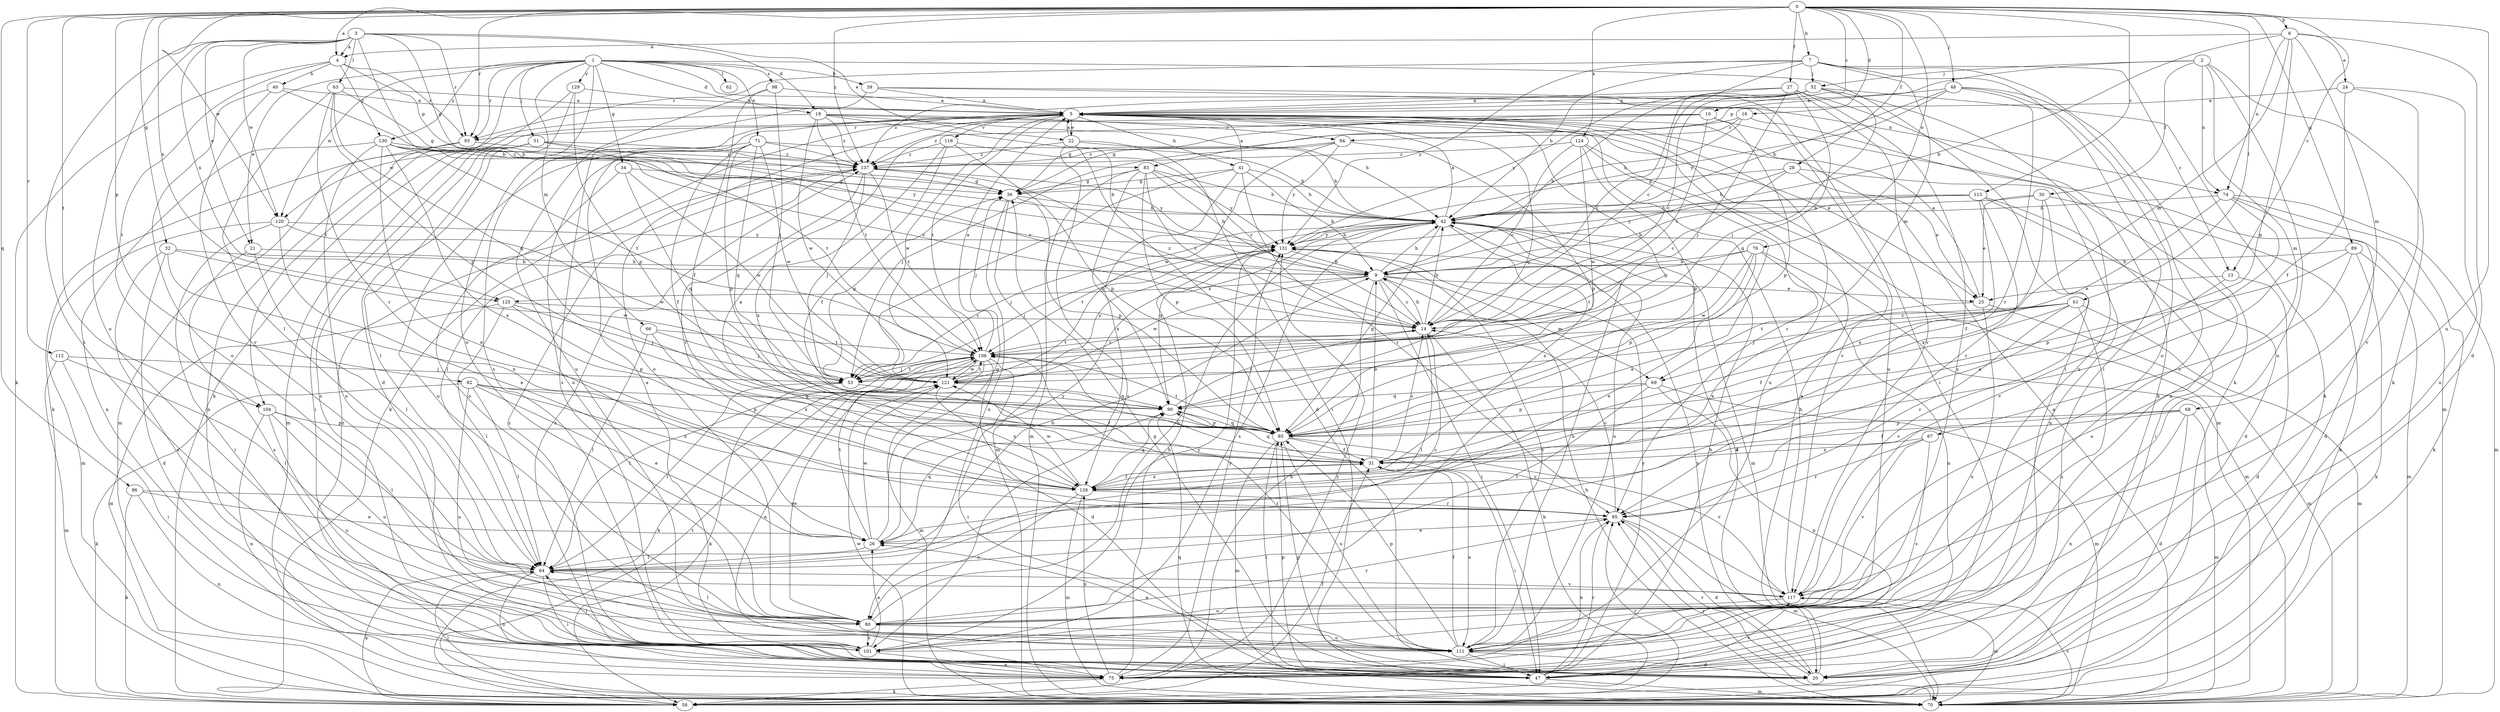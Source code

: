 strict digraph  {
0;
1;
2;
3;
4;
5;
6;
7;
9;
10;
13;
14;
16;
18;
20;
21;
22;
24;
25;
26;
27;
28;
30;
31;
32;
34;
36;
39;
40;
41;
42;
47;
48;
51;
52;
53;
58;
61;
62;
63;
64;
66;
67;
68;
69;
70;
71;
74;
75;
76;
80;
82;
83;
85;
86;
89;
90;
93;
94;
95;
98;
101;
104;
106;
111;
112;
115;
116;
117;
120;
121;
124;
125;
126;
129;
130;
131;
137;
0 -> 4  [label=a];
0 -> 6  [label=b];
0 -> 7  [label=b];
0 -> 10  [label=c];
0 -> 13  [label=c];
0 -> 16  [label=d];
0 -> 27  [label=f];
0 -> 28  [label=f];
0 -> 32  [label=g];
0 -> 48  [label=j];
0 -> 61  [label=l];
0 -> 76  [label=o];
0 -> 82  [label=p];
0 -> 86  [label=q];
0 -> 89  [label=q];
0 -> 93  [label=r];
0 -> 104  [label=t];
0 -> 111  [label=u];
0 -> 112  [label=v];
0 -> 115  [label=v];
0 -> 120  [label=w];
0 -> 124  [label=x];
0 -> 125  [label=x];
0 -> 137  [label=z];
1 -> 18  [label=d];
1 -> 21  [label=e];
1 -> 34  [label=g];
1 -> 39  [label=h];
1 -> 47  [label=i];
1 -> 51  [label=j];
1 -> 62  [label=l];
1 -> 66  [label=m];
1 -> 71  [label=n];
1 -> 74  [label=n];
1 -> 80  [label=o];
1 -> 93  [label=r];
1 -> 98  [label=s];
1 -> 104  [label=t];
1 -> 120  [label=w];
1 -> 129  [label=y];
1 -> 130  [label=y];
2 -> 30  [label=f];
2 -> 52  [label=j];
2 -> 58  [label=k];
2 -> 67  [label=m];
2 -> 74  [label=n];
2 -> 83  [label=p];
2 -> 111  [label=u];
3 -> 4  [label=a];
3 -> 9  [label=b];
3 -> 18  [label=d];
3 -> 21  [label=e];
3 -> 22  [label=e];
3 -> 36  [label=g];
3 -> 63  [label=l];
3 -> 80  [label=o];
3 -> 93  [label=r];
3 -> 101  [label=s];
3 -> 120  [label=w];
3 -> 125  [label=x];
4 -> 40  [label=h];
4 -> 58  [label=k];
4 -> 83  [label=p];
4 -> 93  [label=r];
4 -> 104  [label=t];
4 -> 130  [label=y];
5 -> 22  [label=e];
5 -> 41  [label=h];
5 -> 58  [label=k];
5 -> 80  [label=o];
5 -> 85  [label=p];
5 -> 90  [label=q];
5 -> 101  [label=s];
5 -> 106  [label=t];
5 -> 111  [label=u];
5 -> 116  [label=v];
5 -> 117  [label=v];
5 -> 120  [label=w];
5 -> 121  [label=w];
6 -> 4  [label=a];
6 -> 9  [label=b];
6 -> 20  [label=d];
6 -> 24  [label=e];
6 -> 68  [label=m];
6 -> 69  [label=m];
6 -> 74  [label=n];
6 -> 85  [label=p];
7 -> 13  [label=c];
7 -> 14  [label=c];
7 -> 42  [label=h];
7 -> 47  [label=i];
7 -> 52  [label=j];
7 -> 58  [label=k];
7 -> 69  [label=m];
7 -> 93  [label=r];
7 -> 131  [label=y];
9 -> 14  [label=c];
9 -> 25  [label=e];
9 -> 42  [label=h];
9 -> 47  [label=i];
9 -> 69  [label=m];
9 -> 75  [label=n];
9 -> 121  [label=w];
9 -> 125  [label=x];
10 -> 14  [label=c];
10 -> 36  [label=g];
10 -> 70  [label=m];
10 -> 85  [label=p];
10 -> 93  [label=r];
10 -> 137  [label=z];
13 -> 20  [label=d];
13 -> 25  [label=e];
13 -> 117  [label=v];
14 -> 9  [label=b];
14 -> 42  [label=h];
14 -> 58  [label=k];
14 -> 64  [label=l];
14 -> 106  [label=t];
14 -> 137  [label=z];
16 -> 36  [label=g];
16 -> 42  [label=h];
16 -> 75  [label=n];
16 -> 94  [label=r];
18 -> 9  [label=b];
18 -> 25  [label=e];
18 -> 42  [label=h];
18 -> 58  [label=k];
18 -> 94  [label=r];
18 -> 106  [label=t];
18 -> 121  [label=w];
18 -> 137  [label=z];
20 -> 5  [label=a];
20 -> 36  [label=g];
20 -> 85  [label=p];
20 -> 95  [label=r];
20 -> 131  [label=y];
20 -> 137  [label=z];
21 -> 9  [label=b];
21 -> 64  [label=l];
21 -> 101  [label=s];
22 -> 5  [label=a];
22 -> 20  [label=d];
22 -> 42  [label=h];
22 -> 47  [label=i];
22 -> 101  [label=s];
22 -> 137  [label=z];
24 -> 5  [label=a];
24 -> 31  [label=f];
24 -> 75  [label=n];
24 -> 117  [label=v];
25 -> 5  [label=a];
25 -> 70  [label=m];
25 -> 111  [label=u];
25 -> 126  [label=x];
26 -> 36  [label=g];
26 -> 64  [label=l];
26 -> 90  [label=q];
26 -> 106  [label=t];
26 -> 121  [label=w];
26 -> 131  [label=y];
27 -> 5  [label=a];
27 -> 14  [label=c];
27 -> 53  [label=j];
27 -> 58  [label=k];
27 -> 90  [label=q];
27 -> 101  [label=s];
27 -> 117  [label=v];
28 -> 14  [label=c];
28 -> 25  [label=e];
28 -> 36  [label=g];
28 -> 42  [label=h];
28 -> 75  [label=n];
30 -> 25  [label=e];
30 -> 26  [label=e];
30 -> 42  [label=h];
30 -> 58  [label=k];
30 -> 126  [label=x];
31 -> 9  [label=b];
31 -> 14  [label=c];
31 -> 47  [label=i];
31 -> 90  [label=q];
31 -> 111  [label=u];
31 -> 126  [label=x];
32 -> 9  [label=b];
32 -> 20  [label=d];
32 -> 101  [label=s];
32 -> 121  [label=w];
32 -> 126  [label=x];
34 -> 36  [label=g];
34 -> 80  [label=o];
34 -> 90  [label=q];
34 -> 121  [label=w];
36 -> 42  [label=h];
36 -> 70  [label=m];
36 -> 80  [label=o];
36 -> 85  [label=p];
39 -> 5  [label=a];
39 -> 47  [label=i];
39 -> 101  [label=s];
39 -> 111  [label=u];
40 -> 5  [label=a];
40 -> 42  [label=h];
40 -> 80  [label=o];
40 -> 117  [label=v];
41 -> 5  [label=a];
41 -> 9  [label=b];
41 -> 36  [label=g];
41 -> 42  [label=h];
41 -> 53  [label=j];
41 -> 95  [label=r];
41 -> 126  [label=x];
42 -> 5  [label=a];
42 -> 20  [label=d];
42 -> 53  [label=j];
42 -> 70  [label=m];
42 -> 85  [label=p];
42 -> 90  [label=q];
42 -> 101  [label=s];
42 -> 111  [label=u];
42 -> 126  [label=x];
42 -> 131  [label=y];
47 -> 42  [label=h];
47 -> 70  [label=m];
47 -> 85  [label=p];
47 -> 95  [label=r];
47 -> 117  [label=v];
47 -> 131  [label=y];
47 -> 137  [label=z];
48 -> 5  [label=a];
48 -> 42  [label=h];
48 -> 80  [label=o];
48 -> 95  [label=r];
48 -> 101  [label=s];
48 -> 131  [label=y];
51 -> 14  [label=c];
51 -> 47  [label=i];
51 -> 64  [label=l];
51 -> 70  [label=m];
51 -> 101  [label=s];
51 -> 106  [label=t];
51 -> 137  [label=z];
52 -> 5  [label=a];
52 -> 9  [label=b];
52 -> 14  [label=c];
52 -> 53  [label=j];
52 -> 58  [label=k];
52 -> 111  [label=u];
52 -> 131  [label=y];
52 -> 137  [label=z];
53 -> 31  [label=f];
53 -> 36  [label=g];
53 -> 58  [label=k];
53 -> 64  [label=l];
53 -> 106  [label=t];
58 -> 31  [label=f];
58 -> 95  [label=r];
58 -> 106  [label=t];
58 -> 131  [label=y];
61 -> 14  [label=c];
61 -> 31  [label=f];
61 -> 53  [label=j];
61 -> 70  [label=m];
61 -> 95  [label=r];
61 -> 106  [label=t];
61 -> 111  [label=u];
63 -> 5  [label=a];
63 -> 36  [label=g];
63 -> 64  [label=l];
63 -> 85  [label=p];
63 -> 90  [label=q];
63 -> 95  [label=r];
64 -> 9  [label=b];
64 -> 14  [label=c];
64 -> 47  [label=i];
64 -> 58  [label=k];
64 -> 75  [label=n];
64 -> 117  [label=v];
66 -> 53  [label=j];
66 -> 64  [label=l];
66 -> 106  [label=t];
66 -> 126  [label=x];
67 -> 31  [label=f];
67 -> 95  [label=r];
67 -> 101  [label=s];
67 -> 117  [label=v];
68 -> 20  [label=d];
68 -> 31  [label=f];
68 -> 70  [label=m];
68 -> 75  [label=n];
68 -> 85  [label=p];
68 -> 126  [label=x];
69 -> 64  [label=l];
69 -> 70  [label=m];
69 -> 75  [label=n];
69 -> 85  [label=p];
69 -> 90  [label=q];
70 -> 5  [label=a];
70 -> 9  [label=b];
70 -> 64  [label=l];
70 -> 90  [label=q];
70 -> 95  [label=r];
70 -> 117  [label=v];
70 -> 121  [label=w];
71 -> 31  [label=f];
71 -> 42  [label=h];
71 -> 80  [label=o];
71 -> 85  [label=p];
71 -> 90  [label=q];
71 -> 111  [label=u];
71 -> 121  [label=w];
71 -> 137  [label=z];
74 -> 20  [label=d];
74 -> 31  [label=f];
74 -> 42  [label=h];
74 -> 58  [label=k];
74 -> 70  [label=m];
74 -> 117  [label=v];
75 -> 42  [label=h];
75 -> 58  [label=k];
75 -> 126  [label=x];
75 -> 131  [label=y];
75 -> 137  [label=z];
76 -> 9  [label=b];
76 -> 26  [label=e];
76 -> 70  [label=m];
76 -> 75  [label=n];
76 -> 85  [label=p];
76 -> 106  [label=t];
76 -> 121  [label=w];
80 -> 5  [label=a];
80 -> 42  [label=h];
80 -> 64  [label=l];
80 -> 95  [label=r];
80 -> 101  [label=s];
80 -> 111  [label=u];
80 -> 121  [label=w];
82 -> 26  [label=e];
82 -> 58  [label=k];
82 -> 64  [label=l];
82 -> 85  [label=p];
82 -> 90  [label=q];
82 -> 111  [label=u];
82 -> 126  [label=x];
83 -> 9  [label=b];
83 -> 14  [label=c];
83 -> 36  [label=g];
83 -> 42  [label=h];
83 -> 70  [label=m];
83 -> 85  [label=p];
83 -> 90  [label=q];
83 -> 131  [label=y];
85 -> 31  [label=f];
85 -> 47  [label=i];
85 -> 70  [label=m];
85 -> 90  [label=q];
85 -> 106  [label=t];
85 -> 111  [label=u];
85 -> 117  [label=v];
86 -> 26  [label=e];
86 -> 58  [label=k];
86 -> 75  [label=n];
86 -> 95  [label=r];
89 -> 9  [label=b];
89 -> 58  [label=k];
89 -> 70  [label=m];
89 -> 80  [label=o];
89 -> 85  [label=p];
90 -> 14  [label=c];
90 -> 85  [label=p];
93 -> 70  [label=m];
93 -> 75  [label=n];
93 -> 137  [label=z];
94 -> 53  [label=j];
94 -> 85  [label=p];
94 -> 121  [label=w];
94 -> 131  [label=y];
94 -> 137  [label=z];
95 -> 14  [label=c];
95 -> 20  [label=d];
95 -> 26  [label=e];
95 -> 70  [label=m];
95 -> 75  [label=n];
98 -> 5  [label=a];
98 -> 31  [label=f];
98 -> 53  [label=j];
98 -> 111  [label=u];
101 -> 5  [label=a];
101 -> 26  [label=e];
101 -> 64  [label=l];
101 -> 75  [label=n];
101 -> 131  [label=y];
104 -> 64  [label=l];
104 -> 75  [label=n];
104 -> 80  [label=o];
104 -> 85  [label=p];
104 -> 111  [label=u];
106 -> 5  [label=a];
106 -> 14  [label=c];
106 -> 20  [label=d];
106 -> 47  [label=i];
106 -> 53  [label=j];
106 -> 58  [label=k];
106 -> 64  [label=l];
106 -> 70  [label=m];
106 -> 75  [label=n];
106 -> 117  [label=v];
106 -> 121  [label=w];
111 -> 20  [label=d];
111 -> 26  [label=e];
111 -> 31  [label=f];
111 -> 42  [label=h];
111 -> 47  [label=i];
111 -> 85  [label=p];
111 -> 106  [label=t];
111 -> 131  [label=y];
112 -> 47  [label=i];
112 -> 53  [label=j];
112 -> 64  [label=l];
112 -> 70  [label=m];
115 -> 9  [label=b];
115 -> 20  [label=d];
115 -> 42  [label=h];
115 -> 47  [label=i];
115 -> 95  [label=r];
115 -> 126  [label=x];
115 -> 131  [label=y];
116 -> 14  [label=c];
116 -> 31  [label=f];
116 -> 85  [label=p];
116 -> 126  [label=x];
116 -> 137  [label=z];
117 -> 42  [label=h];
117 -> 70  [label=m];
117 -> 80  [label=o];
120 -> 26  [label=e];
120 -> 47  [label=i];
120 -> 70  [label=m];
120 -> 121  [label=w];
120 -> 131  [label=y];
121 -> 90  [label=q];
121 -> 106  [label=t];
121 -> 126  [label=x];
121 -> 131  [label=y];
124 -> 14  [label=c];
124 -> 70  [label=m];
124 -> 85  [label=p];
124 -> 95  [label=r];
124 -> 121  [label=w];
124 -> 137  [label=z];
125 -> 14  [label=c];
125 -> 53  [label=j];
125 -> 64  [label=l];
125 -> 70  [label=m];
125 -> 85  [label=p];
126 -> 5  [label=a];
126 -> 31  [label=f];
126 -> 70  [label=m];
126 -> 80  [label=o];
126 -> 90  [label=q];
126 -> 95  [label=r];
126 -> 121  [label=w];
129 -> 5  [label=a];
129 -> 20  [label=d];
129 -> 58  [label=k];
129 -> 85  [label=p];
130 -> 14  [label=c];
130 -> 26  [label=e];
130 -> 75  [label=n];
130 -> 106  [label=t];
130 -> 111  [label=u];
130 -> 126  [label=x];
130 -> 131  [label=y];
130 -> 137  [label=z];
131 -> 9  [label=b];
131 -> 42  [label=h];
131 -> 53  [label=j];
131 -> 106  [label=t];
137 -> 36  [label=g];
137 -> 53  [label=j];
137 -> 64  [label=l];
137 -> 95  [label=r];
137 -> 106  [label=t];
137 -> 131  [label=y];
}
